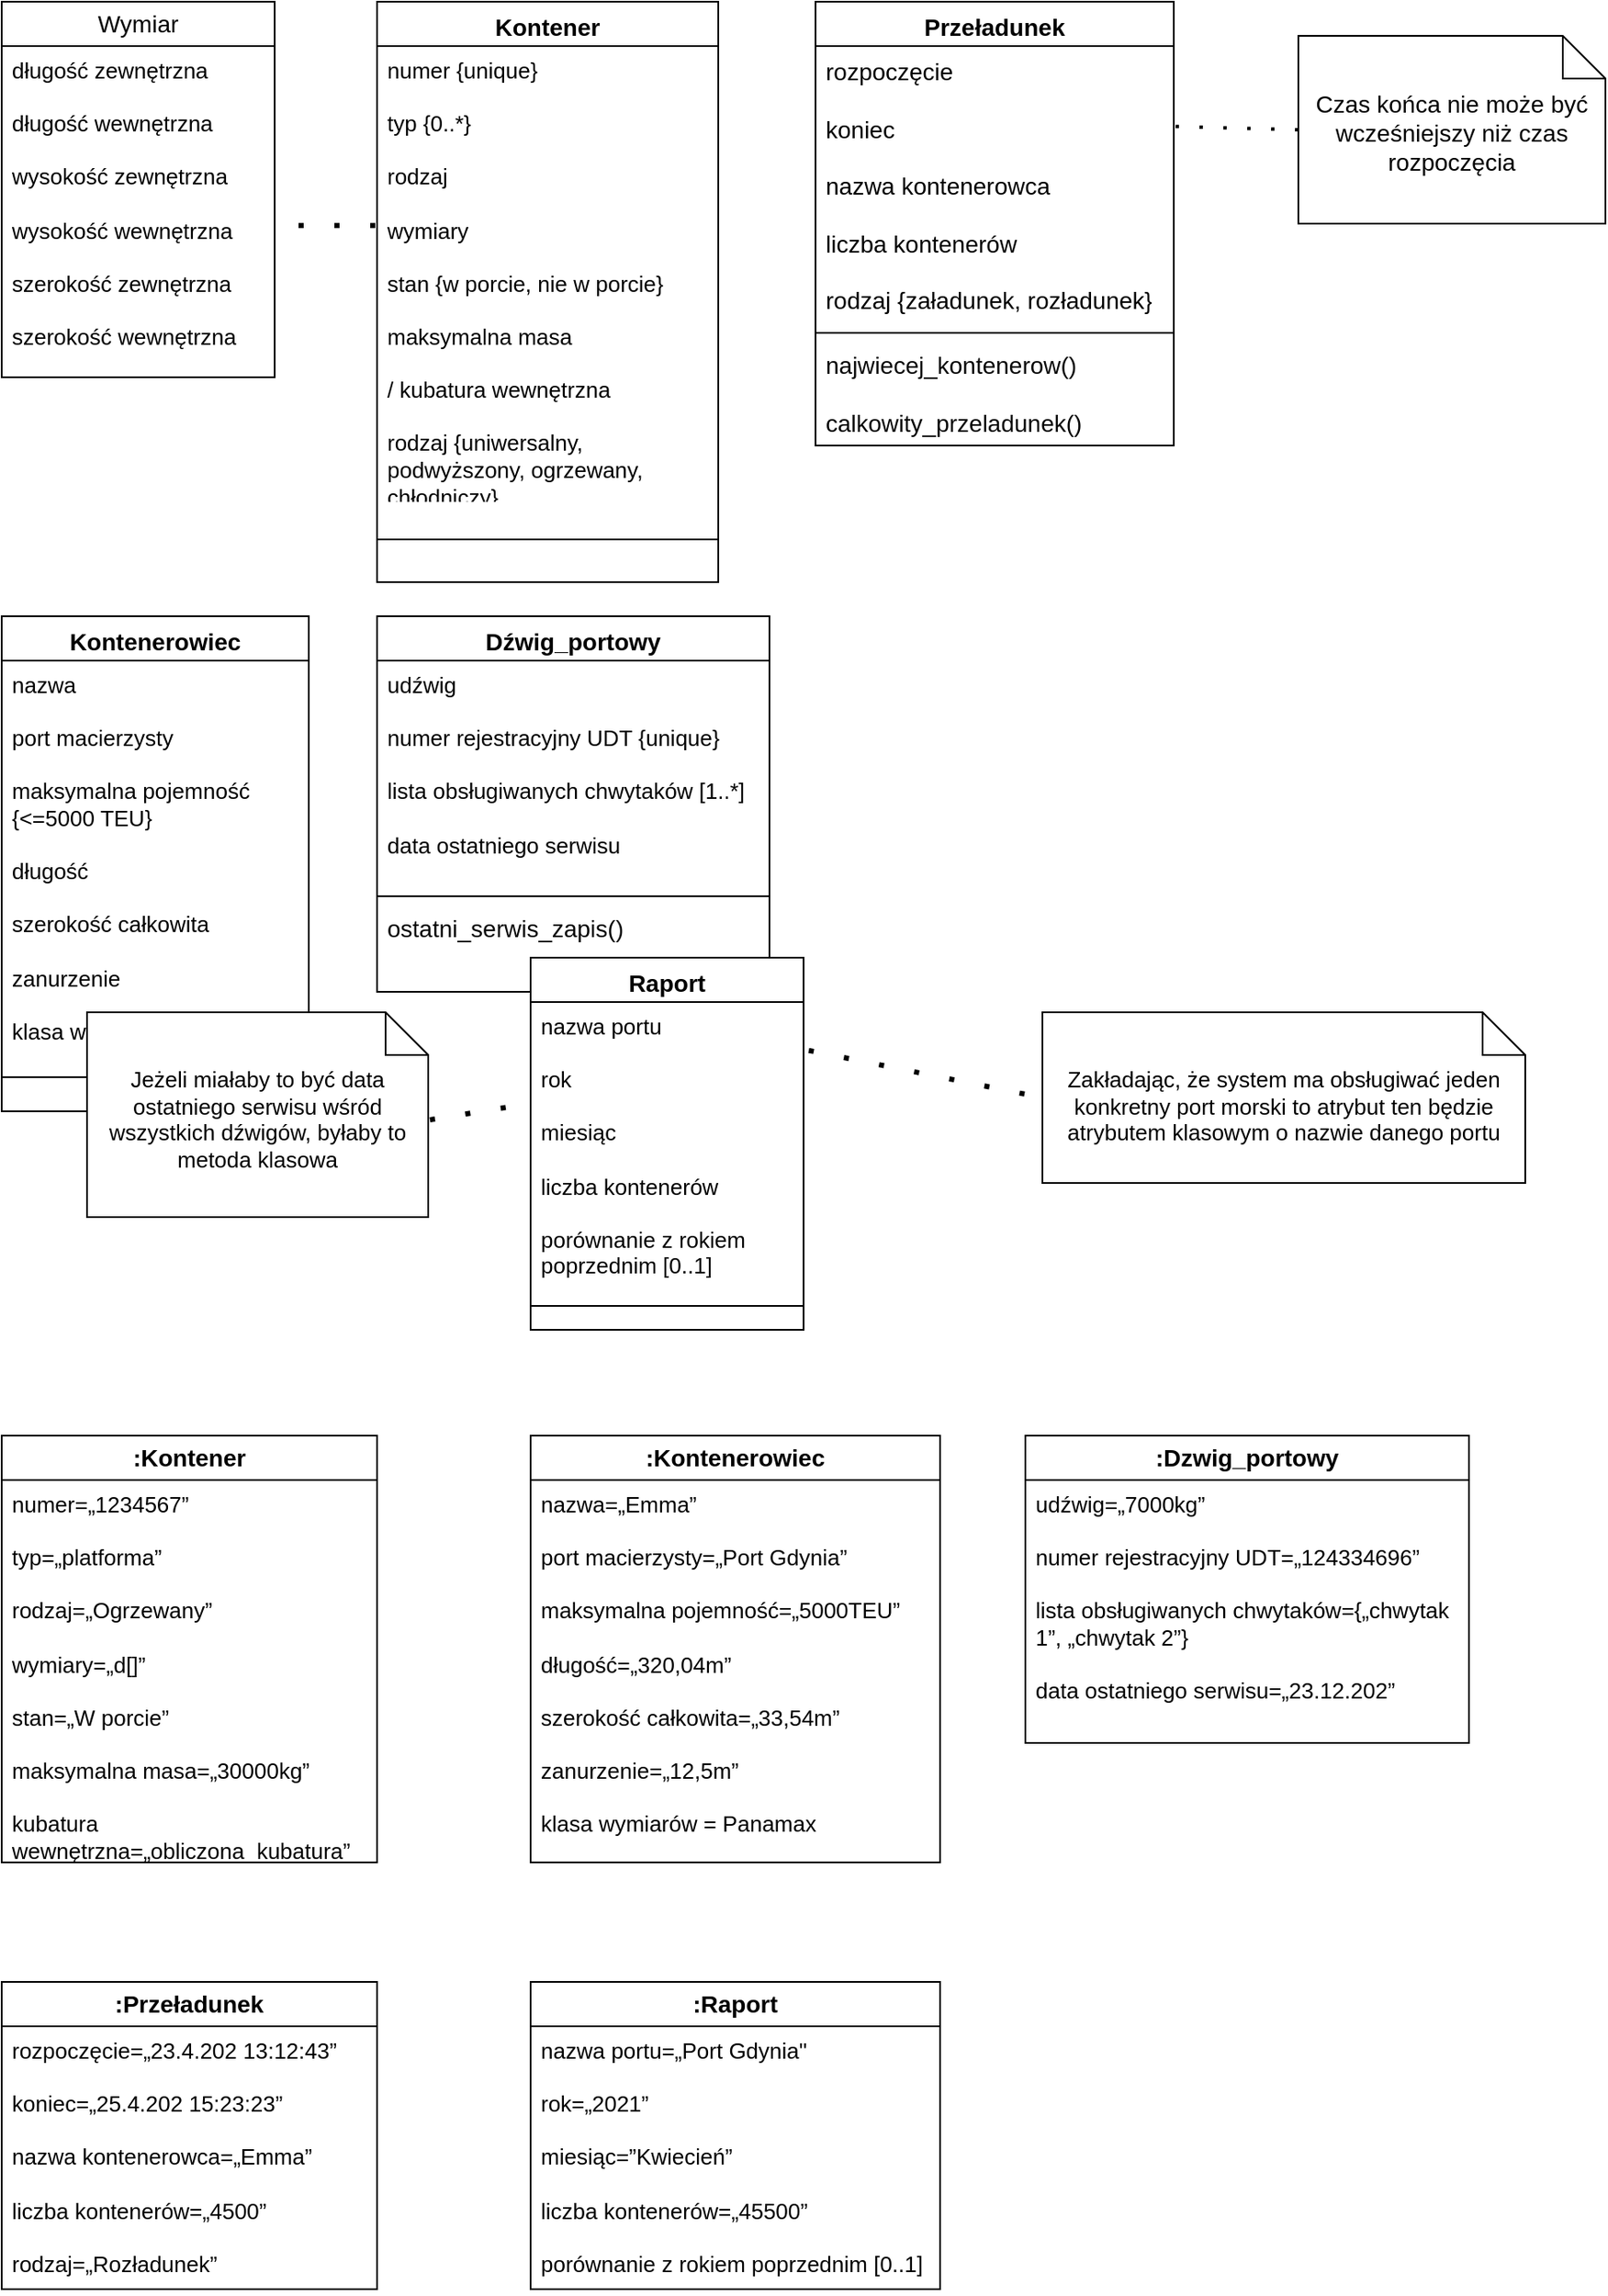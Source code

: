 <mxfile version="24.0.7" type="github">
  <diagram name="Page-1" id="b5b7bab2-c9e2-2cf4-8b2a-24fd1a2a6d21">
    <mxGraphModel dx="986" dy="660" grid="1" gridSize="10" guides="1" tooltips="1" connect="1" arrows="1" fold="1" page="1" pageScale="1" pageWidth="827" pageHeight="1169" background="none" math="0" shadow="0">
      <root>
        <mxCell id="0" />
        <mxCell id="1" parent="0" />
        <UserObject label="" tags="Tło" id="TmnGhftIG_K0yJFdEBpx-35">
          <mxCell style="vsdxID=34;edgeStyle=none;dashed=1;dashPattern=1.00 6.00;startArrow=none;endArrow=none;startSize=5;endSize=5;strokeColor=#000000;spacingTop=0;spacingBottom=0;spacingLeft=0;spacingRight=0;verticalAlign=middle;html=1;labelBackgroundColor=#ffffff;rounded=0;exitX=1.005;exitY=0.287;exitDx=0;exitDy=0;exitPerimeter=0;entryX=0;entryY=0.5;entryDx=0;entryDy=0;entryPerimeter=0;strokeWidth=2;" parent="1" edge="1" target="f64ZwMgdhYQsXgJLThfs-20" source="f64ZwMgdhYQsXgJLThfs-17">
            <mxGeometry relative="1" as="geometry">
              <mxPoint as="offset" />
              <Array as="points" />
              <mxPoint x="1068" y="378.015" as="sourcePoint" />
              <mxPoint x="1130" y="376" as="targetPoint" />
            </mxGeometry>
          </mxCell>
        </UserObject>
        <UserObject label="" tags="Tło" id="TmnGhftIG_K0yJFdEBpx-37">
          <mxCell style="vsdxID=38;edgeStyle=none;dashed=1;dashPattern=1.00 6.00;startArrow=none;endArrow=none;startSize=5;endSize=5;strokeColor=#000000;spacingTop=0;spacingBottom=0;spacingLeft=0;spacingRight=0;verticalAlign=middle;html=1;labelBackgroundColor=#ffffff;rounded=0;exitX=-0.005;exitY=0.398;exitDx=0;exitDy=0;exitPerimeter=0;entryX=1;entryY=0.542;entryDx=0;entryDy=0;strokeWidth=3;entryPerimeter=0;" parent="1" edge="1" target="f64ZwMgdhYQsXgJLThfs-36" source="f64ZwMgdhYQsXgJLThfs-31">
            <mxGeometry relative="1" as="geometry">
              <mxPoint y="-1" as="offset" />
              <Array as="points" />
              <mxPoint x="689" y="186" as="sourcePoint" />
              <mxPoint x="680" y="95" as="targetPoint" />
            </mxGeometry>
          </mxCell>
        </UserObject>
        <UserObject label="" tags="Tło" id="TmnGhftIG_K0yJFdEBpx-40">
          <mxCell style="vsdxID=42;edgeStyle=none;dashed=1;dashPattern=1.00 6.00;startArrow=none;endArrow=none;startSize=5;endSize=5;strokeWidth=3;strokeColor=#000000;spacingTop=0;spacingBottom=0;spacingLeft=0;spacingRight=0;verticalAlign=middle;html=1;labelBackgroundColor=#ffffff;rounded=0;exitX=1.005;exitY=0.525;exitDx=0;exitDy=0;exitPerimeter=0;entryX=-0.019;entryY=0.365;entryDx=0;entryDy=0;entryPerimeter=0;" parent="1" source="f64ZwMgdhYQsXgJLThfs-49" edge="1" target="f64ZwMgdhYQsXgJLThfs-46">
            <mxGeometry relative="1" as="geometry">
              <mxPoint y="-1" as="offset" />
              <Array as="points" />
              <mxPoint x="287" y="674" as="sourcePoint" />
              <mxPoint x="390" y="710" as="targetPoint" />
            </mxGeometry>
          </mxCell>
        </UserObject>
        <UserObject label="" tags="Tło" id="TmnGhftIG_K0yJFdEBpx-43">
          <mxCell style="vsdxID=46;edgeStyle=none;dashed=1;dashPattern=1.00 6.00;startArrow=none;endArrow=none;startSize=5;endSize=5;strokeWidth=3;strokeColor=#000000;spacingTop=0;spacingBottom=0;spacingLeft=0;spacingRight=0;verticalAlign=middle;html=1;labelBackgroundColor=#ffffff;rounded=0;entryX=0;entryY=0.5;entryDx=0;entryDy=0;entryPerimeter=0;exitX=1.019;exitY=0.173;exitDx=0;exitDy=0;exitPerimeter=0;" parent="1" source="f64ZwMgdhYQsXgJLThfs-46" target="f64ZwMgdhYQsXgJLThfs-21" edge="1">
            <mxGeometry relative="1" as="geometry">
              <mxPoint x="-1" y="-1" as="offset" />
              <Array as="points" />
              <mxPoint x="766.2" y="686.8" as="sourcePoint" />
              <mxPoint x="825" y="694" as="targetPoint" />
            </mxGeometry>
          </mxCell>
        </UserObject>
        <mxCell id="TmnGhftIG_K0yJFdEBpx-67" value="&lt;font style=&quot;font-size: 14px;&quot;&gt;Dźwig_portowy&lt;/font&gt;" style="swimlane;fontStyle=1;align=center;verticalAlign=top;childLayout=stackLayout;horizontal=1;startSize=26;horizontalStack=0;resizeParent=1;resizeParentMax=0;resizeLast=0;collapsible=1;marginBottom=0;whiteSpace=wrap;html=1;" parent="1" vertex="1">
          <mxGeometry x="340" y="400" width="230" height="220" as="geometry">
            <mxRectangle x="440" y="310" width="120" height="30" as="alternateBounds" />
          </mxGeometry>
        </mxCell>
        <mxCell id="TmnGhftIG_K0yJFdEBpx-68" value="&lt;font style=&quot;font-size: 13px;&quot;&gt;udźwig&lt;br&gt;&lt;br&gt;numer rejestracyjny UDT {unique}&lt;br&gt;&lt;br&gt;lista obsługiwanych chwytaków [1..*]&lt;br&gt;&lt;br&gt;data ostatniego serwisu&lt;/font&gt;" style="text;strokeColor=none;fillColor=none;align=left;verticalAlign=top;spacingLeft=4;spacingRight=4;overflow=hidden;rotatable=0;points=[[0,0.5],[1,0.5]];portConstraint=eastwest;whiteSpace=wrap;html=1;" parent="TmnGhftIG_K0yJFdEBpx-67" vertex="1">
          <mxGeometry y="26" width="230" height="134" as="geometry" />
        </mxCell>
        <mxCell id="TmnGhftIG_K0yJFdEBpx-69" value="" style="line;strokeWidth=1;fillColor=none;align=left;verticalAlign=middle;spacingTop=-1;spacingLeft=3;spacingRight=3;rotatable=0;labelPosition=right;points=[];portConstraint=eastwest;strokeColor=inherit;" parent="TmnGhftIG_K0yJFdEBpx-67" vertex="1">
          <mxGeometry y="160" width="230" height="8" as="geometry" />
        </mxCell>
        <mxCell id="TmnGhftIG_K0yJFdEBpx-70" value="&lt;span style=&quot;caret-color: rgb(7, 7, 7); color: rgb(7, 7, 7);&quot;&gt;&lt;font style=&quot;font-size: 14px;&quot;&gt;ostatni_serwis_zapis()&lt;/font&gt;&lt;/span&gt;" style="text;strokeColor=none;fillColor=none;align=left;verticalAlign=top;spacingLeft=4;spacingRight=4;overflow=hidden;rotatable=0;points=[[0,0.5],[1,0.5]];portConstraint=eastwest;whiteSpace=wrap;html=1;" parent="TmnGhftIG_K0yJFdEBpx-67" vertex="1">
          <mxGeometry y="168" width="230" height="52" as="geometry" />
        </mxCell>
        <mxCell id="f64ZwMgdhYQsXgJLThfs-16" value="&lt;font style=&quot;font-size: 14px;&quot;&gt;Przeładunek&lt;/font&gt;" style="swimlane;fontStyle=1;align=center;verticalAlign=top;childLayout=stackLayout;horizontal=1;startSize=26;horizontalStack=0;resizeParent=1;resizeParentMax=0;resizeLast=0;collapsible=1;marginBottom=0;whiteSpace=wrap;html=1;" vertex="1" parent="1">
          <mxGeometry x="597" y="40" width="210" height="260" as="geometry" />
        </mxCell>
        <mxCell id="f64ZwMgdhYQsXgJLThfs-17" value="&lt;font style=&quot;font-size: 14px;&quot;&gt;rozpoczęcie&lt;br&gt;&lt;br&gt;koniec&lt;br&gt;&lt;br&gt;nazwa kontenerowca&lt;br&gt;&lt;br&gt;liczba kontenerów&lt;br&gt;&lt;br&gt;rodzaj {załadunek, rozładunek}&lt;/font&gt;" style="text;strokeColor=none;fillColor=none;align=left;verticalAlign=top;spacingLeft=4;spacingRight=4;overflow=hidden;rotatable=0;points=[[0,0.5],[1,0.5]];portConstraint=eastwest;whiteSpace=wrap;html=1;" vertex="1" parent="f64ZwMgdhYQsXgJLThfs-16">
          <mxGeometry y="26" width="210" height="164" as="geometry" />
        </mxCell>
        <mxCell id="f64ZwMgdhYQsXgJLThfs-18" value="" style="line;strokeWidth=1;fillColor=none;align=left;verticalAlign=middle;spacingTop=-1;spacingLeft=3;spacingRight=3;rotatable=0;labelPosition=right;points=[];portConstraint=eastwest;strokeColor=inherit;" vertex="1" parent="f64ZwMgdhYQsXgJLThfs-16">
          <mxGeometry y="190" width="210" height="8" as="geometry" />
        </mxCell>
        <mxCell id="f64ZwMgdhYQsXgJLThfs-19" value="&lt;font style=&quot;font-size: 14px;&quot;&gt;&lt;span style=&quot;caret-color: rgb(7, 7, 7); color: rgb(7, 7, 7);&quot;&gt;najwiecej_kontenerow()&lt;/span&gt;&lt;/font&gt;&lt;div&gt;&lt;font style=&quot;font-size: 14px;&quot;&gt;&lt;span style=&quot;caret-color: rgb(7, 7, 7); color: rgb(7, 7, 7);&quot;&gt;&amp;nbsp;&lt;/span&gt;&lt;br style=&quot;caret-color: rgb(7, 7, 7); color: rgb(7, 7, 7);&quot;&gt;&lt;span style=&quot;caret-color: rgb(7, 7, 7); color: rgb(7, 7, 7);&quot;&gt;calkowity_przeladunek()&lt;/span&gt;&lt;/font&gt;&lt;/div&gt;" style="text;strokeColor=none;fillColor=none;align=left;verticalAlign=top;spacingLeft=4;spacingRight=4;overflow=hidden;rotatable=0;points=[[0,0.5],[1,0.5]];portConstraint=eastwest;whiteSpace=wrap;html=1;" vertex="1" parent="f64ZwMgdhYQsXgJLThfs-16">
          <mxGeometry y="198" width="210" height="62" as="geometry" />
        </mxCell>
        <mxCell id="f64ZwMgdhYQsXgJLThfs-20" value="&lt;font style=&quot;font-size: 14px;&quot;&gt;Czas końca nie może być wcześniejszy niż czas rozpoczęcia&lt;/font&gt;" style="shape=note2;boundedLbl=1;whiteSpace=wrap;html=1;size=25;verticalAlign=top;align=center;" vertex="1" parent="1">
          <mxGeometry x="880" y="60" width="180" height="110" as="geometry" />
        </mxCell>
        <mxCell id="f64ZwMgdhYQsXgJLThfs-21" value="&lt;font style=&quot;font-size: 13px;&quot;&gt;Zakładając, że system ma obsługiwać jeden konkretny port morski to atrybut ten będzie atrybutem klasowym o nazwie danego portu&lt;/font&gt;" style="shape=note2;boundedLbl=1;whiteSpace=wrap;html=1;size=25;verticalAlign=top;align=center;" vertex="1" parent="1">
          <mxGeometry x="730" y="632" width="283" height="100" as="geometry" />
        </mxCell>
        <mxCell id="f64ZwMgdhYQsXgJLThfs-30" value="&lt;font style=&quot;font-size: 14px;&quot;&gt;Kontener&lt;/font&gt;" style="swimlane;fontStyle=1;align=center;verticalAlign=top;childLayout=stackLayout;horizontal=1;startSize=26;horizontalStack=0;resizeParent=1;resizeParentMax=0;resizeLast=0;collapsible=1;marginBottom=0;whiteSpace=wrap;html=1;" vertex="1" parent="1">
          <mxGeometry x="340" y="40" width="200" height="340" as="geometry" />
        </mxCell>
        <mxCell id="f64ZwMgdhYQsXgJLThfs-31" value="&lt;font style=&quot;font-size: 13px;&quot;&gt;numer {unique}&lt;br&gt;&lt;br&gt;typ {0..*}&lt;br&gt;&lt;br&gt;rodzaj&lt;br&gt;&lt;br&gt;wymiary&lt;br&gt;&lt;br&gt;stan {w porcie, nie w porcie}&lt;br&gt;&lt;br&gt;maksymalna masa&lt;br&gt;&lt;br&gt;/ kubatura wewnętrzna&lt;/font&gt;&lt;br&gt;&lt;div&gt;&lt;font style=&quot;font-size: 13px;&quot;&gt;&lt;br&gt;&lt;/font&gt;&lt;/div&gt;&lt;div&gt;&lt;font style=&quot;font-size: 13px;&quot;&gt;rodzaj {uniwersalny, podwyższony, ogrzewany, chłodniczy}&lt;/font&gt;&lt;/div&gt;" style="text;strokeColor=none;fillColor=none;align=left;verticalAlign=top;spacingLeft=4;spacingRight=4;overflow=hidden;rotatable=0;points=[[0,0.5],[1,0.5]];portConstraint=eastwest;whiteSpace=wrap;html=1;" vertex="1" parent="f64ZwMgdhYQsXgJLThfs-30">
          <mxGeometry y="26" width="200" height="264" as="geometry" />
        </mxCell>
        <mxCell id="f64ZwMgdhYQsXgJLThfs-32" value="" style="line;strokeWidth=1;fillColor=none;align=left;verticalAlign=middle;spacingTop=-1;spacingLeft=3;spacingRight=3;rotatable=0;labelPosition=right;points=[];portConstraint=eastwest;strokeColor=inherit;" vertex="1" parent="f64ZwMgdhYQsXgJLThfs-30">
          <mxGeometry y="290" width="200" height="50" as="geometry" />
        </mxCell>
        <mxCell id="f64ZwMgdhYQsXgJLThfs-35" value="&lt;font style=&quot;font-size: 14px;&quot;&gt;Wymiar&lt;/font&gt;" style="swimlane;fontStyle=0;childLayout=stackLayout;horizontal=1;startSize=26;fillColor=none;horizontalStack=0;resizeParent=1;resizeParentMax=0;resizeLast=0;collapsible=1;marginBottom=0;whiteSpace=wrap;html=1;" vertex="1" parent="1">
          <mxGeometry x="120" y="40" width="160" height="220" as="geometry" />
        </mxCell>
        <mxCell id="f64ZwMgdhYQsXgJLThfs-36" value="&lt;font style=&quot;font-size: 13px;&quot;&gt;długość zewnętrzna&lt;br&gt;&lt;br&gt;długość wewnętrzna&lt;br&gt;&lt;br&gt;wysokość zewnętrzna&lt;br&gt;&lt;br&gt;wysokość wewnętrzna&lt;br&gt;&lt;br&gt;szerokość zewnętrzna&lt;br&gt;&lt;br&gt;szerokość wewnętrzna&lt;/font&gt;" style="text;strokeColor=none;fillColor=none;align=left;verticalAlign=top;spacingLeft=4;spacingRight=4;overflow=hidden;rotatable=0;points=[[0,0.5],[1,0.5]];portConstraint=eastwest;whiteSpace=wrap;html=1;" vertex="1" parent="f64ZwMgdhYQsXgJLThfs-35">
          <mxGeometry y="26" width="160" height="194" as="geometry" />
        </mxCell>
        <mxCell id="f64ZwMgdhYQsXgJLThfs-39" value="&lt;span style=&quot;font-size: 14px;&quot;&gt;Kontenerowiec&lt;/span&gt;" style="swimlane;fontStyle=1;align=center;verticalAlign=top;childLayout=stackLayout;horizontal=1;startSize=26;horizontalStack=0;resizeParent=1;resizeParentMax=0;resizeLast=0;collapsible=1;marginBottom=0;whiteSpace=wrap;html=1;" vertex="1" parent="1">
          <mxGeometry x="120" y="400" width="180" height="290" as="geometry" />
        </mxCell>
        <mxCell id="f64ZwMgdhYQsXgJLThfs-40" value="&lt;font style=&quot;font-size: 13px;&quot;&gt;nazwa&lt;/font&gt;&lt;div&gt;&lt;font style=&quot;font-size: 13px;&quot;&gt;&lt;br&gt;port macierzysty&amp;nbsp;&lt;br&gt;&lt;br&gt;&lt;/font&gt;&lt;/div&gt;&lt;div&gt;&lt;font style=&quot;font-size: 13px;&quot;&gt;maksymalna pojemność {&amp;lt;=5000 TEU}&amp;nbsp;&lt;br&gt;&lt;br&gt;&lt;/font&gt;&lt;/div&gt;&lt;div&gt;&lt;font style=&quot;font-size: 13px;&quot;&gt;długość&amp;nbsp;&lt;br&gt;&lt;br&gt;&lt;/font&gt;&lt;/div&gt;&lt;div&gt;&lt;font style=&quot;font-size: 13px;&quot;&gt;szerokość całkowita&amp;nbsp;&lt;br&gt;&lt;br&gt;&lt;/font&gt;&lt;/div&gt;&lt;div&gt;&lt;font style=&quot;font-size: 13px;&quot;&gt;zanurzenie&amp;nbsp;&lt;br&gt;&lt;br&gt;&lt;/font&gt;&lt;/div&gt;&lt;div&gt;&lt;font style=&quot;font-size: 13px;&quot;&gt;klasa wymiarów = Panamax&lt;/font&gt;&lt;/div&gt;" style="text;strokeColor=none;fillColor=none;align=left;verticalAlign=top;spacingLeft=4;spacingRight=4;overflow=hidden;rotatable=0;points=[[0,0.5],[1,0.5]];portConstraint=eastwest;whiteSpace=wrap;html=1;" vertex="1" parent="f64ZwMgdhYQsXgJLThfs-39">
          <mxGeometry y="26" width="180" height="224" as="geometry" />
        </mxCell>
        <mxCell id="f64ZwMgdhYQsXgJLThfs-41" value="" style="line;strokeWidth=1;fillColor=none;align=left;verticalAlign=middle;spacingTop=-1;spacingLeft=3;spacingRight=3;rotatable=0;labelPosition=right;points=[];portConstraint=eastwest;strokeColor=inherit;" vertex="1" parent="f64ZwMgdhYQsXgJLThfs-39">
          <mxGeometry y="250" width="180" height="40" as="geometry" />
        </mxCell>
        <mxCell id="f64ZwMgdhYQsXgJLThfs-45" value="&lt;font style=&quot;font-size: 14px;&quot;&gt;Raport&lt;/font&gt;" style="swimlane;fontStyle=1;align=center;verticalAlign=top;childLayout=stackLayout;horizontal=1;startSize=26;horizontalStack=0;resizeParent=1;resizeParentMax=0;resizeLast=0;collapsible=1;marginBottom=0;whiteSpace=wrap;html=1;" vertex="1" parent="1">
          <mxGeometry x="430" y="600" width="160" height="218" as="geometry" />
        </mxCell>
        <mxCell id="f64ZwMgdhYQsXgJLThfs-46" value="&lt;font style=&quot;font-size: 13px;&quot;&gt;nazwa portu&lt;/font&gt;&lt;div&gt;&lt;font style=&quot;font-size: 13px;&quot;&gt;&lt;br&gt;rok&lt;/font&gt;&lt;/div&gt;&lt;div&gt;&lt;font style=&quot;font-size: 13px;&quot;&gt;&lt;br&gt;miesiąc&lt;/font&gt;&lt;/div&gt;&lt;div&gt;&lt;font style=&quot;font-size: 13px;&quot;&gt;&lt;br&gt;liczba kontenerów&lt;/font&gt;&lt;/div&gt;&lt;div&gt;&lt;font style=&quot;font-size: 13px;&quot;&gt;&lt;br&gt;porównanie z rokiem poprzednim [0..1]&lt;/font&gt;&lt;/div&gt;" style="text;strokeColor=none;fillColor=none;align=left;verticalAlign=top;spacingLeft=4;spacingRight=4;overflow=hidden;rotatable=0;points=[[0,0.5],[1,0.5]];portConstraint=eastwest;whiteSpace=wrap;html=1;" vertex="1" parent="f64ZwMgdhYQsXgJLThfs-45">
          <mxGeometry y="26" width="160" height="164" as="geometry" />
        </mxCell>
        <mxCell id="f64ZwMgdhYQsXgJLThfs-47" value="" style="line;strokeWidth=1;fillColor=none;align=left;verticalAlign=middle;spacingTop=-1;spacingLeft=3;spacingRight=3;rotatable=0;labelPosition=right;points=[];portConstraint=eastwest;strokeColor=inherit;" vertex="1" parent="f64ZwMgdhYQsXgJLThfs-45">
          <mxGeometry y="190" width="160" height="28" as="geometry" />
        </mxCell>
        <mxCell id="f64ZwMgdhYQsXgJLThfs-49" value="&lt;font style=&quot;font-size: 13px;&quot;&gt;Jeżeli miałaby to być data ostatniego serwisu wśród wszystkich dźwigów, byłaby to metoda klasowa&lt;/font&gt;" style="shape=note2;boundedLbl=1;whiteSpace=wrap;html=1;size=25;verticalAlign=top;align=center;" vertex="1" parent="1">
          <mxGeometry x="170" y="632" width="200" height="120" as="geometry" />
        </mxCell>
        <mxCell id="f64ZwMgdhYQsXgJLThfs-50" value="&lt;span style=&quot;text-align: left;&quot;&gt;&lt;font style=&quot;font-size: 14px;&quot;&gt;&lt;b&gt;:Kontener&lt;/b&gt;&lt;/font&gt;&lt;/span&gt;" style="swimlane;fontStyle=0;childLayout=stackLayout;horizontal=1;startSize=26;fillColor=none;horizontalStack=0;resizeParent=1;resizeParentMax=0;resizeLast=0;collapsible=1;marginBottom=0;whiteSpace=wrap;html=1;" vertex="1" parent="1">
          <mxGeometry x="120" y="880" width="220" height="250" as="geometry" />
        </mxCell>
        <mxCell id="f64ZwMgdhYQsXgJLThfs-51" value="&lt;font style=&quot;font-size: 13px;&quot;&gt;numer=„1234567”&lt;/font&gt;&lt;div style=&quot;font-size: 13px;&quot;&gt;&lt;font style=&quot;font-size: 13px;&quot;&gt;&amp;nbsp;&lt;br&gt;typ=„platforma”&lt;/font&gt;&lt;/div&gt;&lt;div style=&quot;font-size: 13px;&quot;&gt;&lt;font style=&quot;font-size: 13px;&quot;&gt;&lt;br&gt;rodzaj=„Ogrzewany”&amp;nbsp;&lt;/font&gt;&lt;/div&gt;&lt;div style=&quot;font-size: 13px;&quot;&gt;&lt;font style=&quot;font-size: 13px;&quot;&gt;&lt;br&gt;wymiary=„d[]”&lt;/font&gt;&lt;/div&gt;&lt;div style=&quot;font-size: 13px;&quot;&gt;&lt;font style=&quot;font-size: 13px;&quot;&gt;&lt;br&gt;stan=„W porcie”&lt;/font&gt;&lt;/div&gt;&lt;div style=&quot;font-size: 13px;&quot;&gt;&lt;font style=&quot;font-size: 13px;&quot;&gt;&lt;br&gt;&lt;/font&gt;&lt;/div&gt;&lt;div style=&quot;font-size: 13px;&quot;&gt;&lt;font style=&quot;font-size: 13px;&quot;&gt;maksymalna masa=„30000kg”&lt;/font&gt;&lt;/div&gt;&lt;div style=&quot;font-size: 13px;&quot;&gt;&lt;font style=&quot;font-size: 13px;&quot;&gt;&lt;br&gt;kubatura wewnętrzna=„obliczona_kubatura”&lt;/font&gt;&lt;br&gt;&lt;/div&gt;" style="text;strokeColor=none;fillColor=none;align=left;verticalAlign=top;spacingLeft=4;spacingRight=4;overflow=hidden;rotatable=0;points=[[0,0.5],[1,0.5]];portConstraint=eastwest;whiteSpace=wrap;html=1;" vertex="1" parent="f64ZwMgdhYQsXgJLThfs-50">
          <mxGeometry y="26" width="220" height="224" as="geometry" />
        </mxCell>
        <mxCell id="f64ZwMgdhYQsXgJLThfs-54" value="&lt;span style=&quot;text-align: left;&quot;&gt;&lt;font style=&quot;font-size: 14px;&quot;&gt;&lt;b&gt;:Kontenerowiec&lt;/b&gt;&lt;/font&gt;&lt;/span&gt;" style="swimlane;fontStyle=0;childLayout=stackLayout;horizontal=1;startSize=26;fillColor=none;horizontalStack=0;resizeParent=1;resizeParentMax=0;resizeLast=0;collapsible=1;marginBottom=0;whiteSpace=wrap;html=1;" vertex="1" parent="1">
          <mxGeometry x="430" y="880" width="240" height="250" as="geometry" />
        </mxCell>
        <mxCell id="f64ZwMgdhYQsXgJLThfs-55" value="&lt;font style=&quot;font-size: 13px;&quot;&gt;nazwa=„Emma”&lt;/font&gt;&lt;div&gt;&lt;font style=&quot;font-size: 13px;&quot;&gt;&lt;br&gt;port macierzysty=„Port Gdynia”&amp;nbsp;&lt;/font&gt;&lt;/div&gt;&lt;div&gt;&lt;font style=&quot;font-size: 13px;&quot;&gt;&lt;br&gt;maksymalna pojemność=„5000TEU”&lt;/font&gt;&lt;/div&gt;&lt;div&gt;&lt;font style=&quot;font-size: 13px;&quot;&gt;&lt;br&gt;długość=„320,04m”&lt;/font&gt;&lt;/div&gt;&lt;div&gt;&lt;font style=&quot;font-size: 13px;&quot;&gt;&lt;br&gt;szerokość całkowita=„33,54m”&lt;/font&gt;&lt;/div&gt;&lt;div&gt;&lt;font style=&quot;font-size: 13px;&quot;&gt;&lt;br&gt;zanurzenie=„12,5m”&lt;/font&gt;&lt;/div&gt;&lt;div&gt;&lt;font style=&quot;font-size: 13px;&quot;&gt;&lt;br&gt;klasa wymiarów = Panamax&lt;/font&gt;&lt;/div&gt;" style="text;strokeColor=none;fillColor=none;align=left;verticalAlign=top;spacingLeft=4;spacingRight=4;overflow=hidden;rotatable=0;points=[[0,0.5],[1,0.5]];portConstraint=eastwest;whiteSpace=wrap;html=1;" vertex="1" parent="f64ZwMgdhYQsXgJLThfs-54">
          <mxGeometry y="26" width="240" height="224" as="geometry" />
        </mxCell>
        <mxCell id="f64ZwMgdhYQsXgJLThfs-58" value="&lt;span style=&quot;font-size: 14px; text-align: left;&quot;&gt;&lt;b&gt;:Dzwig_portowy&lt;/b&gt;&lt;/span&gt;" style="swimlane;fontStyle=0;childLayout=stackLayout;horizontal=1;startSize=26;fillColor=none;horizontalStack=0;resizeParent=1;resizeParentMax=0;resizeLast=0;collapsible=1;marginBottom=0;whiteSpace=wrap;html=1;" vertex="1" parent="1">
          <mxGeometry x="720" y="880" width="260" height="180" as="geometry" />
        </mxCell>
        <mxCell id="f64ZwMgdhYQsXgJLThfs-59" value="&lt;font style=&quot;font-size: 13px;&quot;&gt;udźwig=„7000kg”&lt;/font&gt;&lt;div&gt;&lt;font style=&quot;font-size: 13px;&quot;&gt;&lt;br&gt;numer rejestracyjny UDT=„124334696”&lt;/font&gt;&lt;/div&gt;&lt;div&gt;&lt;font style=&quot;font-size: 13px;&quot;&gt;&lt;br&gt;lista obsługiwanych chwytaków={„chwytak 1”, „chwytak 2”}&lt;/font&gt;&lt;/div&gt;&lt;div&gt;&lt;font style=&quot;font-size: 13px;&quot;&gt;&lt;br&gt;data ostatniego serwisu=„23.12.202”&lt;/font&gt;&lt;/div&gt;" style="text;strokeColor=none;fillColor=none;align=left;verticalAlign=top;spacingLeft=4;spacingRight=4;overflow=hidden;rotatable=0;points=[[0,0.5],[1,0.5]];portConstraint=eastwest;whiteSpace=wrap;html=1;" vertex="1" parent="f64ZwMgdhYQsXgJLThfs-58">
          <mxGeometry y="26" width="260" height="154" as="geometry" />
        </mxCell>
        <mxCell id="f64ZwMgdhYQsXgJLThfs-62" value="&lt;span style=&quot;font-size: 14px; text-align: left;&quot;&gt;&lt;b&gt;:Raport&lt;/b&gt;&lt;/span&gt;" style="swimlane;fontStyle=0;childLayout=stackLayout;horizontal=1;startSize=26;fillColor=none;horizontalStack=0;resizeParent=1;resizeParentMax=0;resizeLast=0;collapsible=1;marginBottom=0;whiteSpace=wrap;html=1;" vertex="1" parent="1">
          <mxGeometry x="430" y="1200" width="240" height="180" as="geometry" />
        </mxCell>
        <mxCell id="f64ZwMgdhYQsXgJLThfs-63" value="&lt;font style=&quot;font-size: 13px;&quot;&gt;nazwa portu=„Port Gdynia&quot;&lt;/font&gt;&lt;div&gt;&lt;font style=&quot;font-size: 13px;&quot;&gt;&lt;br&gt;rok=„2021”&lt;/font&gt;&lt;/div&gt;&lt;div&gt;&lt;font style=&quot;font-size: 13px;&quot;&gt;&amp;nbsp;&lt;br&gt;miesiąc=”Kwiecień”&lt;/font&gt;&lt;/div&gt;&lt;div&gt;&lt;font style=&quot;font-size: 13px;&quot;&gt;&lt;br&gt;liczba kontenerów=„45500”&lt;/font&gt;&lt;/div&gt;&lt;div&gt;&lt;font style=&quot;font-size: 13px;&quot;&gt;&lt;br&gt;porównanie z rokiem poprzednim [0..1]&lt;/font&gt;&lt;/div&gt;" style="text;strokeColor=none;fillColor=none;align=left;verticalAlign=top;spacingLeft=4;spacingRight=4;overflow=hidden;rotatable=0;points=[[0,0.5],[1,0.5]];portConstraint=eastwest;whiteSpace=wrap;html=1;" vertex="1" parent="f64ZwMgdhYQsXgJLThfs-62">
          <mxGeometry y="26" width="240" height="154" as="geometry" />
        </mxCell>
        <mxCell id="f64ZwMgdhYQsXgJLThfs-66" value="&lt;span style=&quot;text-align: left; font-size: 14px;&quot;&gt;&lt;b&gt;&lt;font style=&quot;font-size: 14px;&quot;&gt;:&lt;/font&gt;&lt;font style=&quot;font-size: 14px;&quot;&gt;Przeładunek&lt;/font&gt;&lt;/b&gt;&lt;/span&gt;" style="swimlane;fontStyle=0;childLayout=stackLayout;horizontal=1;startSize=26;fillColor=none;horizontalStack=0;resizeParent=1;resizeParentMax=0;resizeLast=0;collapsible=1;marginBottom=0;whiteSpace=wrap;html=1;" vertex="1" parent="1">
          <mxGeometry x="120" y="1200" width="220" height="180" as="geometry" />
        </mxCell>
        <mxCell id="f64ZwMgdhYQsXgJLThfs-67" value="&lt;font style=&quot;font-size: 13px;&quot;&gt;rozpoczęcie=„23.4.202 13:12:43”&lt;/font&gt;&lt;div&gt;&lt;font style=&quot;font-size: 13px;&quot;&gt;&lt;br&gt;koniec=„25.4.202 15:23:23”&lt;/font&gt;&lt;/div&gt;&lt;div&gt;&lt;font style=&quot;font-size: 13px;&quot;&gt;&amp;nbsp;&lt;br&gt;nazwa kontenerowca=„Emma”&amp;nbsp;&lt;/font&gt;&lt;/div&gt;&lt;div&gt;&lt;font style=&quot;font-size: 13px;&quot;&gt;&lt;br&gt;liczba kontenerów=„4500”&lt;/font&gt;&lt;/div&gt;&lt;div&gt;&lt;font style=&quot;font-size: 13px;&quot;&gt;&lt;br&gt;rodzaj=„Rozładunek”&lt;/font&gt;&lt;br&gt;&lt;/div&gt;" style="text;strokeColor=none;fillColor=none;align=left;verticalAlign=top;spacingLeft=4;spacingRight=4;overflow=hidden;rotatable=0;points=[[0,0.5],[1,0.5]];portConstraint=eastwest;whiteSpace=wrap;html=1;" vertex="1" parent="f64ZwMgdhYQsXgJLThfs-66">
          <mxGeometry y="26" width="220" height="154" as="geometry" />
        </mxCell>
      </root>
    </mxGraphModel>
  </diagram>
</mxfile>
